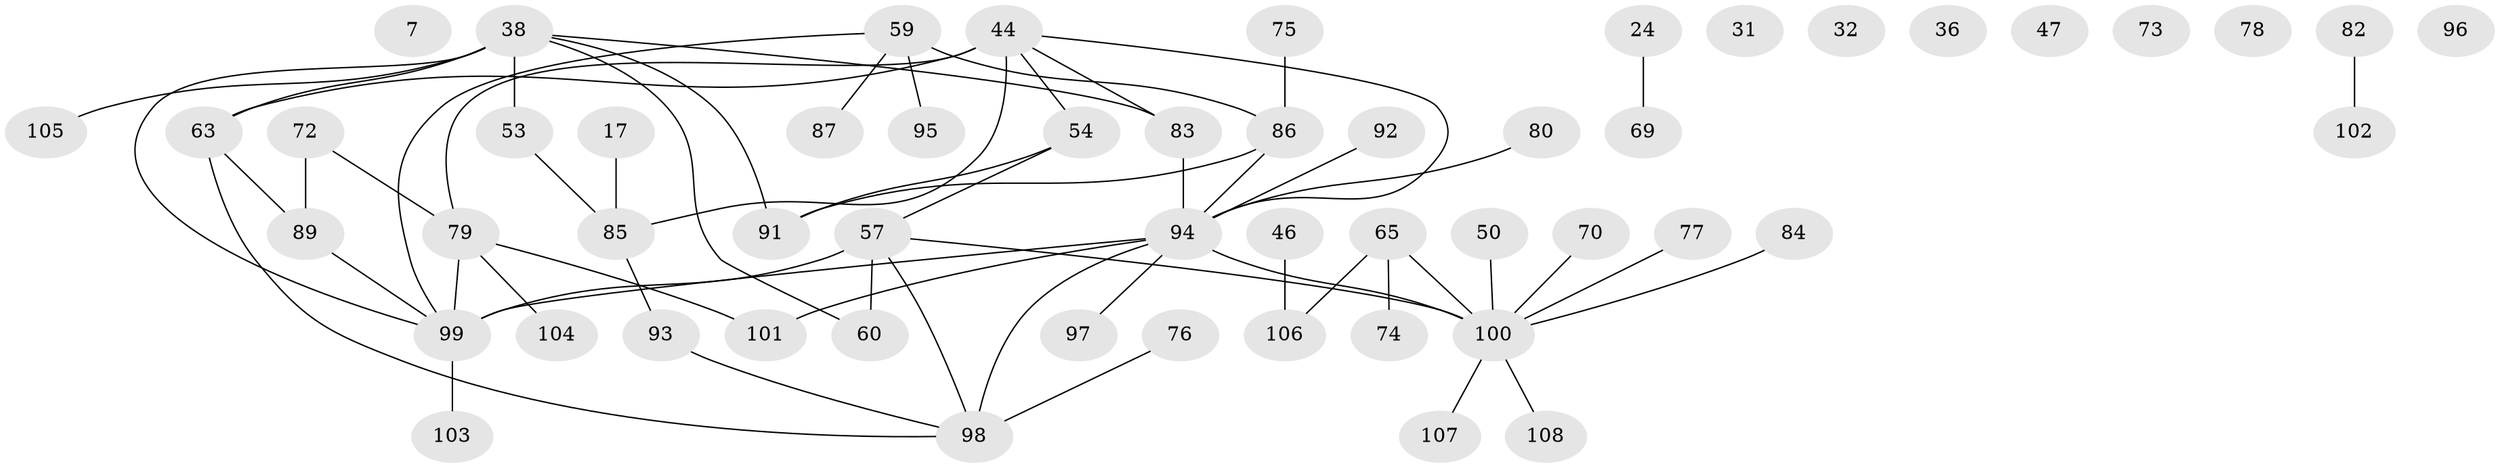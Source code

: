 // original degree distribution, {1: 0.2777777777777778, 2: 0.17592592592592593, 6: 0.037037037037037035, 7: 0.009259259259259259, 0: 0.06481481481481481, 3: 0.3055555555555556, 4: 0.09259259259259259, 5: 0.037037037037037035}
// Generated by graph-tools (version 1.1) at 2025/39/03/09/25 04:39:31]
// undirected, 54 vertices, 60 edges
graph export_dot {
graph [start="1"]
  node [color=gray90,style=filled];
  7;
  17;
  24;
  31;
  32;
  36;
  38 [super="+5+11+15"];
  44 [super="+37"];
  46;
  47 [super="+13"];
  50;
  53;
  54;
  57 [super="+3+56"];
  59 [super="+25"];
  60 [super="+40"];
  63 [super="+52"];
  65 [super="+14+19+55"];
  69;
  70;
  72;
  73;
  74;
  75;
  76;
  77;
  78;
  79 [super="+23+39+68"];
  80;
  82;
  83 [super="+45"];
  84;
  85;
  86 [super="+67"];
  87;
  89;
  91 [super="+66+71"];
  92;
  93;
  94 [super="+29+30+61"];
  95;
  96;
  97;
  98 [super="+43"];
  99 [super="+88+81"];
  100 [super="+90+58"];
  101 [super="+20"];
  102;
  103;
  104;
  105 [super="+21"];
  106;
  107 [super="+12"];
  108;
  17 -- 85;
  24 -- 69;
  38 -- 99;
  38 -- 83;
  38 -- 53;
  38 -- 60;
  38 -- 63 [weight=2];
  38 -- 91 [weight=2];
  38 -- 105;
  44 -- 85 [weight=2];
  44 -- 54;
  44 -- 63;
  44 -- 79 [weight=3];
  44 -- 83;
  44 -- 94;
  46 -- 106;
  50 -- 100;
  53 -- 85;
  54 -- 91;
  54 -- 57;
  57 -- 60 [weight=3];
  57 -- 98;
  57 -- 99;
  57 -- 100;
  59 -- 86 [weight=2];
  59 -- 95;
  59 -- 87;
  59 -- 99;
  63 -- 89;
  63 -- 98;
  65 -- 106;
  65 -- 74;
  65 -- 100 [weight=2];
  70 -- 100;
  72 -- 89;
  72 -- 79 [weight=2];
  75 -- 86;
  76 -- 98;
  77 -- 100;
  79 -- 104;
  79 -- 99 [weight=2];
  79 -- 101;
  80 -- 94;
  82 -- 102;
  83 -- 94;
  84 -- 100;
  85 -- 93;
  86 -- 91;
  86 -- 94;
  89 -- 99;
  92 -- 94;
  93 -- 98;
  94 -- 97;
  94 -- 98 [weight=2];
  94 -- 99 [weight=2];
  94 -- 100 [weight=3];
  94 -- 101;
  99 -- 103;
  100 -- 108;
  100 -- 107;
}
